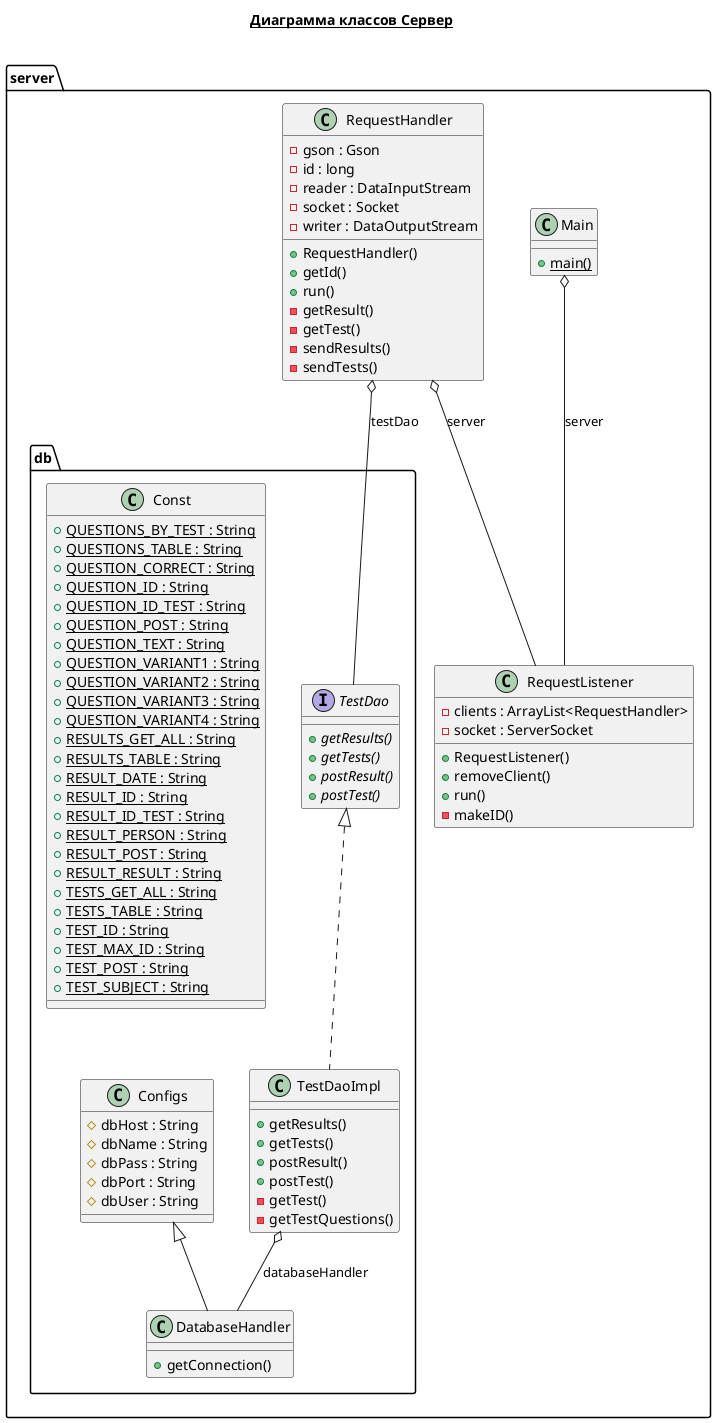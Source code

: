 @startuml

title __Диаграмма классов Сервер__\n

  namespace server {
    class server.Main {
        {static} + main()
    }
    class server.RequestHandler {
            - gson : Gson
            - id : long
            - reader : DataInputStream
            - socket : Socket
            - writer : DataOutputStream
            + RequestHandler()
            + getId()
            + run()
            - getResult()
            - getTest()
            - sendResults()
            - sendTests()
    }
    class server.RequestListener {
            - clients : ArrayList<RequestHandler>
            - socket : ServerSocket
            + RequestListener()
            + removeClient()
            + run()
            - makeID()
    }
    namespace db {
      class server.db.Configs {
              # dbHost : String
              # dbName : String
              # dbPass : String
              # dbPort : String
              # dbUser : String
      }
      class server.db.Const {
                {static} + QUESTIONS_BY_TEST : String
                {static} + QUESTIONS_TABLE : String
                {static} + QUESTION_CORRECT : String
                {static} + QUESTION_ID : String
                {static} + QUESTION_ID_TEST : String
                {static} + QUESTION_POST : String
                {static} + QUESTION_TEXT : String
                {static} + QUESTION_VARIANT1 : String
                {static} + QUESTION_VARIANT2 : String
                {static} + QUESTION_VARIANT3 : String
                {static} + QUESTION_VARIANT4 : String
                {static} + RESULTS_GET_ALL : String
                {static} + RESULTS_TABLE : String
                {static} + RESULT_DATE : String
                {static} + RESULT_ID : String
                {static} + RESULT_ID_TEST : String
                {static} + RESULT_PERSON : String
                {static} + RESULT_POST : String
                {static} + RESULT_RESULT : String
                {static} + TESTS_GET_ALL : String
                {static} + TESTS_TABLE : String
                {static} + TEST_ID : String
                {static} + TEST_MAX_ID : String
                {static} + TEST_POST : String
                {static} + TEST_SUBJECT : String
      }
      class server.db.DatabaseHandler {
        + getConnection()
      }
      interface server.db.TestDao {
                {abstract} + getResults()
                {abstract} + getTests()
                {abstract} + postResult()
                {abstract} + postTest()
      }
      class server.db.TestDaoImpl {
                + getResults()
                + getTests()
                + postResult()
                + postTest()
                - getTest()
                - getTestQuestions()
      }
    }
  }

  server.Main  o-- server.RequestListener : server
  server.RequestHandler o-- server.RequestListener : server
  server.RequestHandler o-- server.db.TestDao : testDao
  server.db.DatabaseHandler -up-|> server.db.Configs
  server.db.TestDaoImpl .up.|> server.db.TestDao
  server.db.TestDaoImpl o-- server.db.DatabaseHandler : databaseHandler

@enduml
